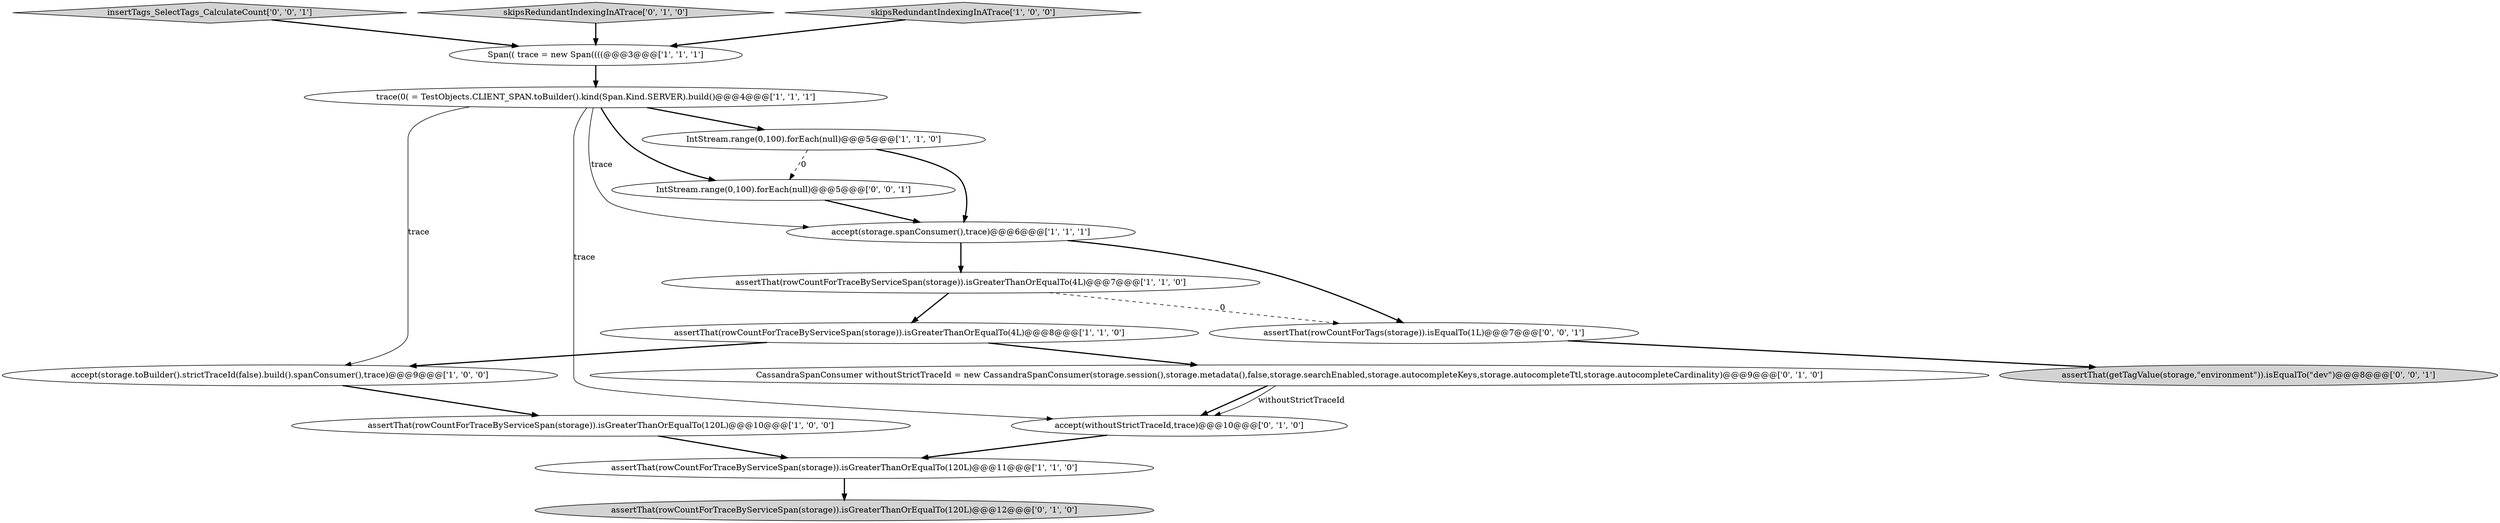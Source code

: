 digraph {
8 [style = filled, label = "assertThat(rowCountForTraceByServiceSpan(storage)).isGreaterThanOrEqualTo(4L)@@@8@@@['1', '1', '0']", fillcolor = white, shape = ellipse image = "AAA0AAABBB1BBB"];
2 [style = filled, label = "assertThat(rowCountForTraceByServiceSpan(storage)).isGreaterThanOrEqualTo(4L)@@@7@@@['1', '1', '0']", fillcolor = white, shape = ellipse image = "AAA0AAABBB1BBB"];
14 [style = filled, label = "insertTags_SelectTags_CalculateCount['0', '0', '1']", fillcolor = lightgray, shape = diamond image = "AAA0AAABBB3BBB"];
3 [style = filled, label = "accept(storage.toBuilder().strictTraceId(false).build().spanConsumer(),trace)@@@9@@@['1', '0', '0']", fillcolor = white, shape = ellipse image = "AAA0AAABBB1BBB"];
1 [style = filled, label = "assertThat(rowCountForTraceByServiceSpan(storage)).isGreaterThanOrEqualTo(120L)@@@11@@@['1', '1', '0']", fillcolor = white, shape = ellipse image = "AAA0AAABBB1BBB"];
13 [style = filled, label = "skipsRedundantIndexingInATrace['0', '1', '0']", fillcolor = lightgray, shape = diamond image = "AAA0AAABBB2BBB"];
12 [style = filled, label = "assertThat(rowCountForTraceByServiceSpan(storage)).isGreaterThanOrEqualTo(120L)@@@12@@@['0', '1', '0']", fillcolor = lightgray, shape = ellipse image = "AAA0AAABBB2BBB"];
10 [style = filled, label = "accept(withoutStrictTraceId,trace)@@@10@@@['0', '1', '0']", fillcolor = white, shape = ellipse image = "AAA1AAABBB2BBB"];
16 [style = filled, label = "IntStream.range(0,100).forEach(null)@@@5@@@['0', '0', '1']", fillcolor = white, shape = ellipse image = "AAA0AAABBB3BBB"];
17 [style = filled, label = "assertThat(rowCountForTags(storage)).isEqualTo(1L)@@@7@@@['0', '0', '1']", fillcolor = white, shape = ellipse image = "AAA0AAABBB3BBB"];
9 [style = filled, label = "Span(( trace = new Span((((@@@3@@@['1', '1', '1']", fillcolor = white, shape = ellipse image = "AAA0AAABBB1BBB"];
0 [style = filled, label = "assertThat(rowCountForTraceByServiceSpan(storage)).isGreaterThanOrEqualTo(120L)@@@10@@@['1', '0', '0']", fillcolor = white, shape = ellipse image = "AAA0AAABBB1BBB"];
4 [style = filled, label = "accept(storage.spanConsumer(),trace)@@@6@@@['1', '1', '1']", fillcolor = white, shape = ellipse image = "AAA0AAABBB1BBB"];
11 [style = filled, label = "CassandraSpanConsumer withoutStrictTraceId = new CassandraSpanConsumer(storage.session(),storage.metadata(),false,storage.searchEnabled,storage.autocompleteKeys,storage.autocompleteTtl,storage.autocompleteCardinality)@@@9@@@['0', '1', '0']", fillcolor = white, shape = ellipse image = "AAA0AAABBB2BBB"];
15 [style = filled, label = "assertThat(getTagValue(storage,\"environment\")).isEqualTo(\"dev\")@@@8@@@['0', '0', '1']", fillcolor = lightgray, shape = ellipse image = "AAA0AAABBB3BBB"];
6 [style = filled, label = "IntStream.range(0,100).forEach(null)@@@5@@@['1', '1', '0']", fillcolor = white, shape = ellipse image = "AAA0AAABBB1BBB"];
5 [style = filled, label = "trace(0( = TestObjects.CLIENT_SPAN.toBuilder().kind(Span.Kind.SERVER).build()@@@4@@@['1', '1', '1']", fillcolor = white, shape = ellipse image = "AAA0AAABBB1BBB"];
7 [style = filled, label = "skipsRedundantIndexingInATrace['1', '0', '0']", fillcolor = lightgray, shape = diamond image = "AAA0AAABBB1BBB"];
6->4 [style = bold, label=""];
16->4 [style = bold, label=""];
5->3 [style = solid, label="trace"];
7->9 [style = bold, label=""];
1->12 [style = bold, label=""];
2->17 [style = dashed, label="0"];
4->17 [style = bold, label=""];
14->9 [style = bold, label=""];
0->1 [style = bold, label=""];
8->3 [style = bold, label=""];
2->8 [style = bold, label=""];
4->2 [style = bold, label=""];
5->4 [style = solid, label="trace"];
10->1 [style = bold, label=""];
8->11 [style = bold, label=""];
11->10 [style = bold, label=""];
17->15 [style = bold, label=""];
3->0 [style = bold, label=""];
6->16 [style = dashed, label="0"];
11->10 [style = solid, label="withoutStrictTraceId"];
13->9 [style = bold, label=""];
9->5 [style = bold, label=""];
5->16 [style = bold, label=""];
5->10 [style = solid, label="trace"];
5->6 [style = bold, label=""];
}
